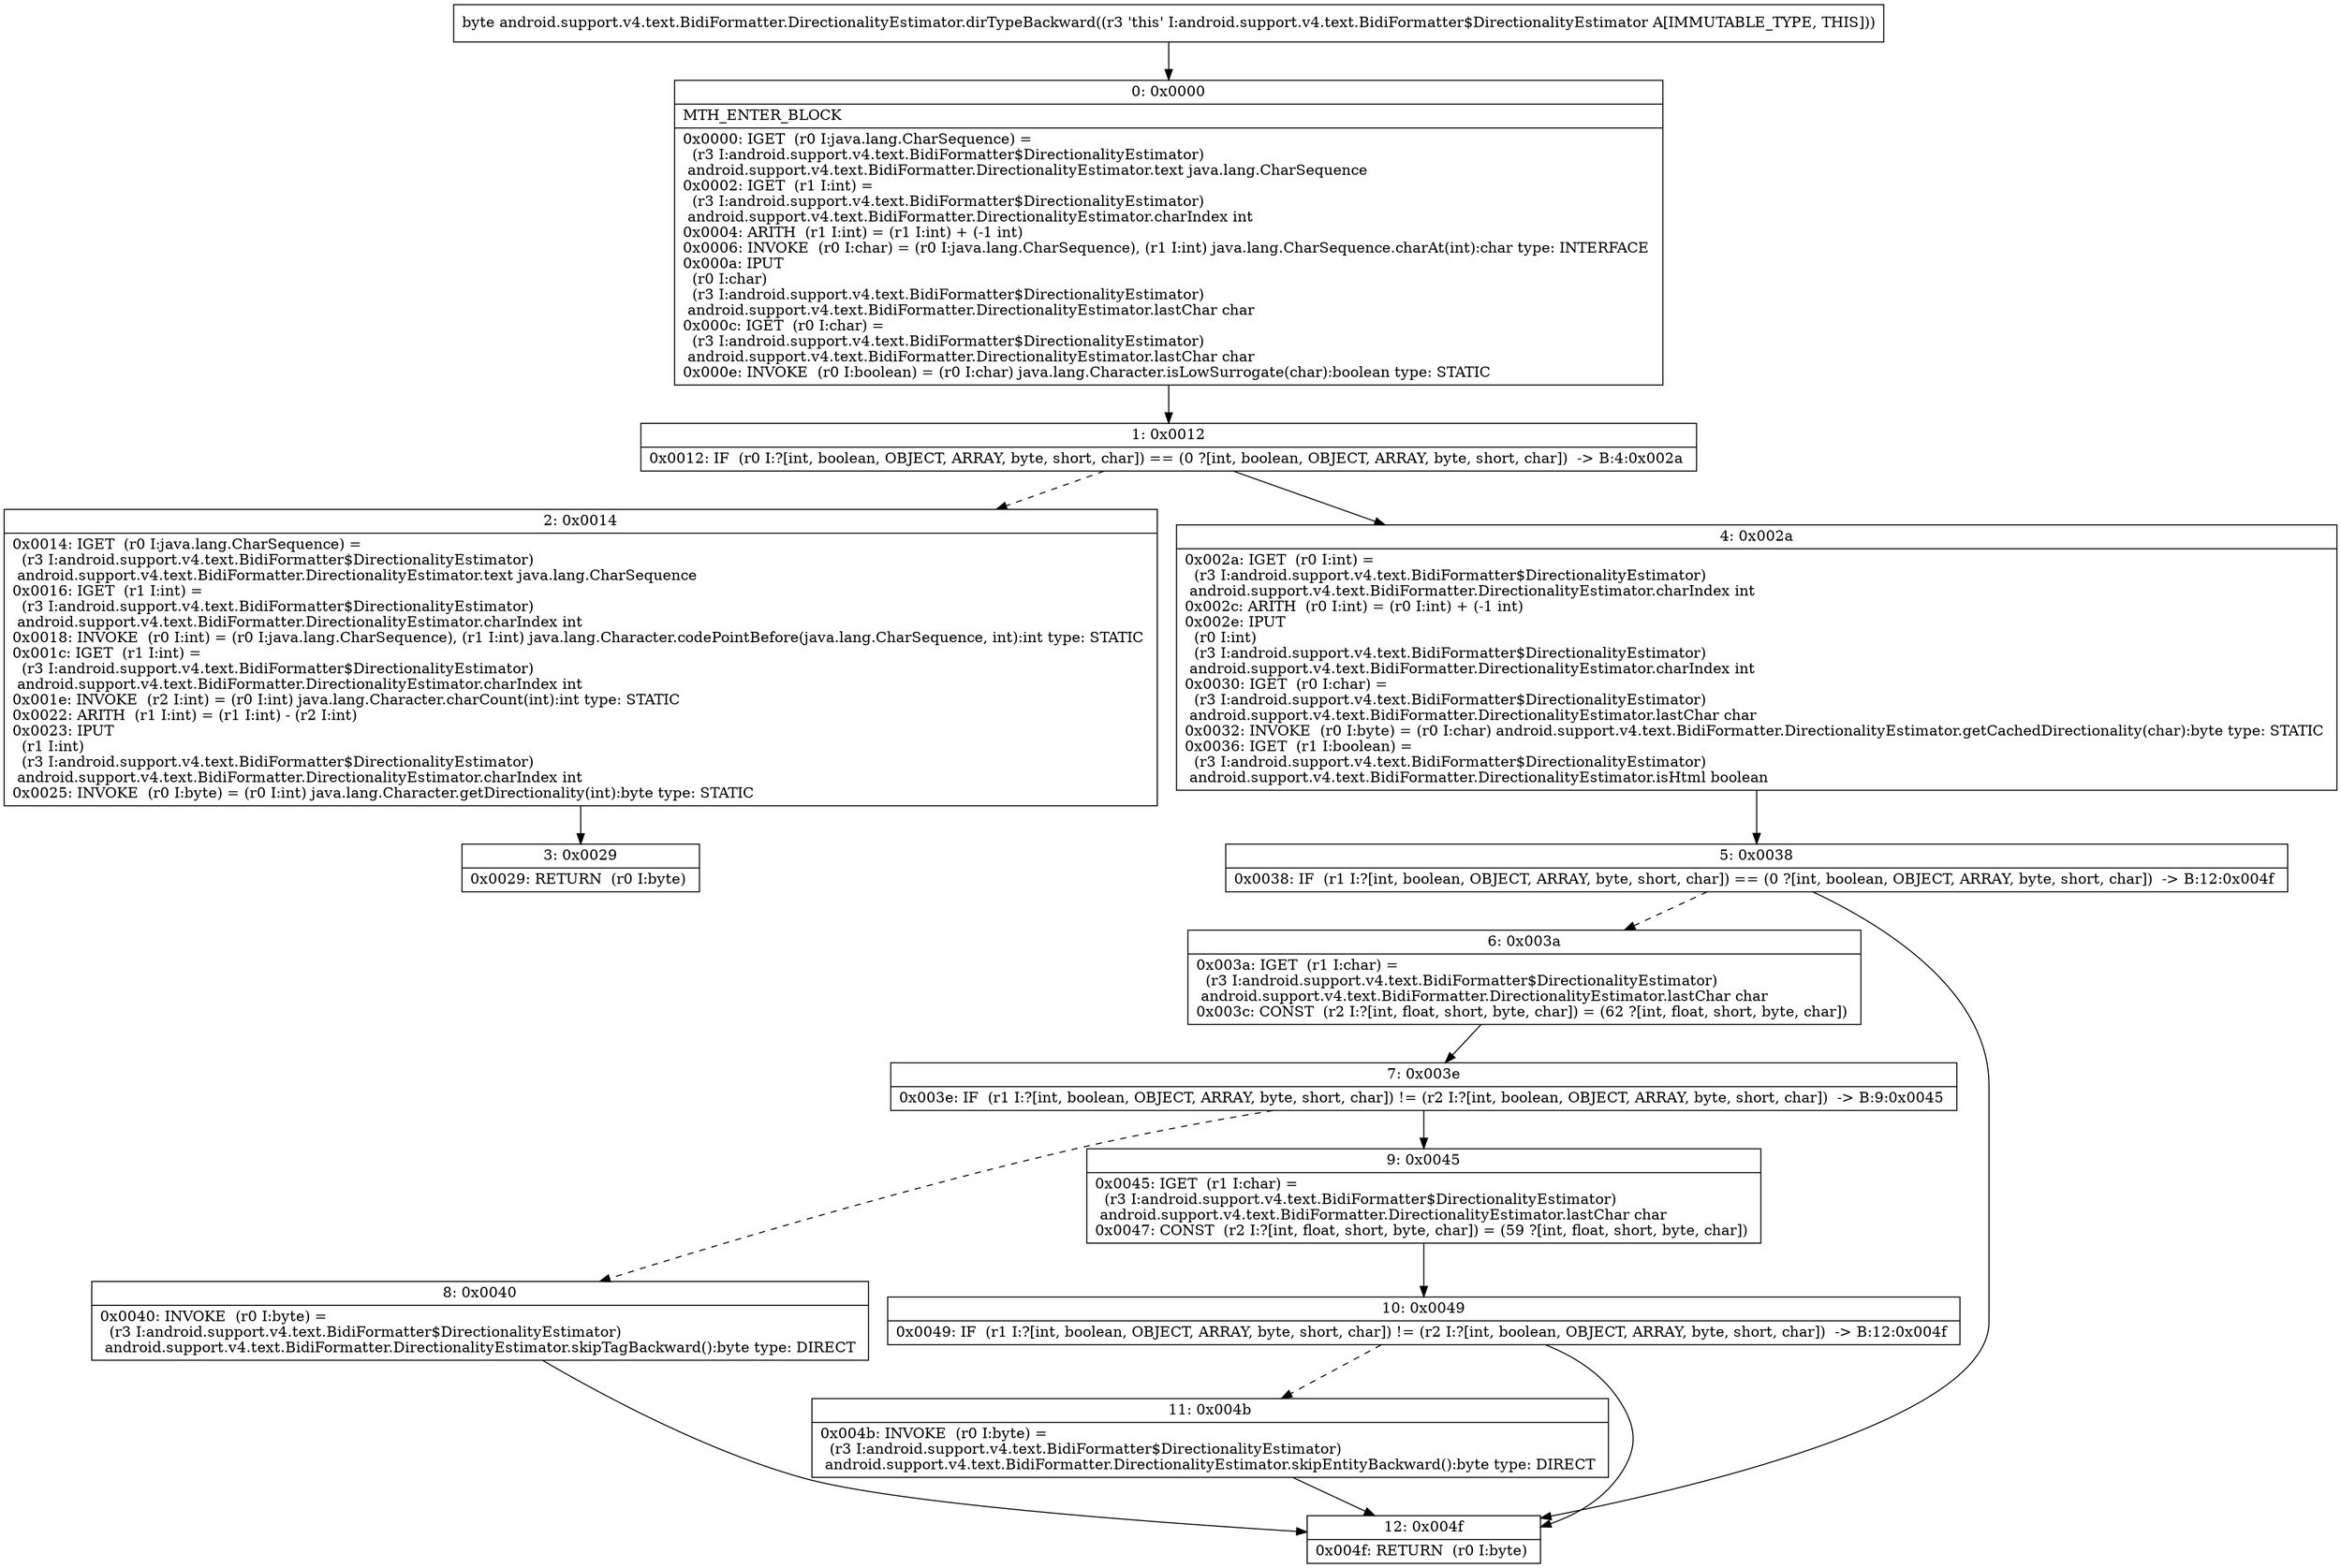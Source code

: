 digraph "CFG forandroid.support.v4.text.BidiFormatter.DirectionalityEstimator.dirTypeBackward()B" {
Node_0 [shape=record,label="{0\:\ 0x0000|MTH_ENTER_BLOCK\l|0x0000: IGET  (r0 I:java.lang.CharSequence) = \l  (r3 I:android.support.v4.text.BidiFormatter$DirectionalityEstimator)\l android.support.v4.text.BidiFormatter.DirectionalityEstimator.text java.lang.CharSequence \l0x0002: IGET  (r1 I:int) = \l  (r3 I:android.support.v4.text.BidiFormatter$DirectionalityEstimator)\l android.support.v4.text.BidiFormatter.DirectionalityEstimator.charIndex int \l0x0004: ARITH  (r1 I:int) = (r1 I:int) + (\-1 int) \l0x0006: INVOKE  (r0 I:char) = (r0 I:java.lang.CharSequence), (r1 I:int) java.lang.CharSequence.charAt(int):char type: INTERFACE \l0x000a: IPUT  \l  (r0 I:char)\l  (r3 I:android.support.v4.text.BidiFormatter$DirectionalityEstimator)\l android.support.v4.text.BidiFormatter.DirectionalityEstimator.lastChar char \l0x000c: IGET  (r0 I:char) = \l  (r3 I:android.support.v4.text.BidiFormatter$DirectionalityEstimator)\l android.support.v4.text.BidiFormatter.DirectionalityEstimator.lastChar char \l0x000e: INVOKE  (r0 I:boolean) = (r0 I:char) java.lang.Character.isLowSurrogate(char):boolean type: STATIC \l}"];
Node_1 [shape=record,label="{1\:\ 0x0012|0x0012: IF  (r0 I:?[int, boolean, OBJECT, ARRAY, byte, short, char]) == (0 ?[int, boolean, OBJECT, ARRAY, byte, short, char])  \-\> B:4:0x002a \l}"];
Node_2 [shape=record,label="{2\:\ 0x0014|0x0014: IGET  (r0 I:java.lang.CharSequence) = \l  (r3 I:android.support.v4.text.BidiFormatter$DirectionalityEstimator)\l android.support.v4.text.BidiFormatter.DirectionalityEstimator.text java.lang.CharSequence \l0x0016: IGET  (r1 I:int) = \l  (r3 I:android.support.v4.text.BidiFormatter$DirectionalityEstimator)\l android.support.v4.text.BidiFormatter.DirectionalityEstimator.charIndex int \l0x0018: INVOKE  (r0 I:int) = (r0 I:java.lang.CharSequence), (r1 I:int) java.lang.Character.codePointBefore(java.lang.CharSequence, int):int type: STATIC \l0x001c: IGET  (r1 I:int) = \l  (r3 I:android.support.v4.text.BidiFormatter$DirectionalityEstimator)\l android.support.v4.text.BidiFormatter.DirectionalityEstimator.charIndex int \l0x001e: INVOKE  (r2 I:int) = (r0 I:int) java.lang.Character.charCount(int):int type: STATIC \l0x0022: ARITH  (r1 I:int) = (r1 I:int) \- (r2 I:int) \l0x0023: IPUT  \l  (r1 I:int)\l  (r3 I:android.support.v4.text.BidiFormatter$DirectionalityEstimator)\l android.support.v4.text.BidiFormatter.DirectionalityEstimator.charIndex int \l0x0025: INVOKE  (r0 I:byte) = (r0 I:int) java.lang.Character.getDirectionality(int):byte type: STATIC \l}"];
Node_3 [shape=record,label="{3\:\ 0x0029|0x0029: RETURN  (r0 I:byte) \l}"];
Node_4 [shape=record,label="{4\:\ 0x002a|0x002a: IGET  (r0 I:int) = \l  (r3 I:android.support.v4.text.BidiFormatter$DirectionalityEstimator)\l android.support.v4.text.BidiFormatter.DirectionalityEstimator.charIndex int \l0x002c: ARITH  (r0 I:int) = (r0 I:int) + (\-1 int) \l0x002e: IPUT  \l  (r0 I:int)\l  (r3 I:android.support.v4.text.BidiFormatter$DirectionalityEstimator)\l android.support.v4.text.BidiFormatter.DirectionalityEstimator.charIndex int \l0x0030: IGET  (r0 I:char) = \l  (r3 I:android.support.v4.text.BidiFormatter$DirectionalityEstimator)\l android.support.v4.text.BidiFormatter.DirectionalityEstimator.lastChar char \l0x0032: INVOKE  (r0 I:byte) = (r0 I:char) android.support.v4.text.BidiFormatter.DirectionalityEstimator.getCachedDirectionality(char):byte type: STATIC \l0x0036: IGET  (r1 I:boolean) = \l  (r3 I:android.support.v4.text.BidiFormatter$DirectionalityEstimator)\l android.support.v4.text.BidiFormatter.DirectionalityEstimator.isHtml boolean \l}"];
Node_5 [shape=record,label="{5\:\ 0x0038|0x0038: IF  (r1 I:?[int, boolean, OBJECT, ARRAY, byte, short, char]) == (0 ?[int, boolean, OBJECT, ARRAY, byte, short, char])  \-\> B:12:0x004f \l}"];
Node_6 [shape=record,label="{6\:\ 0x003a|0x003a: IGET  (r1 I:char) = \l  (r3 I:android.support.v4.text.BidiFormatter$DirectionalityEstimator)\l android.support.v4.text.BidiFormatter.DirectionalityEstimator.lastChar char \l0x003c: CONST  (r2 I:?[int, float, short, byte, char]) = (62 ?[int, float, short, byte, char]) \l}"];
Node_7 [shape=record,label="{7\:\ 0x003e|0x003e: IF  (r1 I:?[int, boolean, OBJECT, ARRAY, byte, short, char]) != (r2 I:?[int, boolean, OBJECT, ARRAY, byte, short, char])  \-\> B:9:0x0045 \l}"];
Node_8 [shape=record,label="{8\:\ 0x0040|0x0040: INVOKE  (r0 I:byte) = \l  (r3 I:android.support.v4.text.BidiFormatter$DirectionalityEstimator)\l android.support.v4.text.BidiFormatter.DirectionalityEstimator.skipTagBackward():byte type: DIRECT \l}"];
Node_9 [shape=record,label="{9\:\ 0x0045|0x0045: IGET  (r1 I:char) = \l  (r3 I:android.support.v4.text.BidiFormatter$DirectionalityEstimator)\l android.support.v4.text.BidiFormatter.DirectionalityEstimator.lastChar char \l0x0047: CONST  (r2 I:?[int, float, short, byte, char]) = (59 ?[int, float, short, byte, char]) \l}"];
Node_10 [shape=record,label="{10\:\ 0x0049|0x0049: IF  (r1 I:?[int, boolean, OBJECT, ARRAY, byte, short, char]) != (r2 I:?[int, boolean, OBJECT, ARRAY, byte, short, char])  \-\> B:12:0x004f \l}"];
Node_11 [shape=record,label="{11\:\ 0x004b|0x004b: INVOKE  (r0 I:byte) = \l  (r3 I:android.support.v4.text.BidiFormatter$DirectionalityEstimator)\l android.support.v4.text.BidiFormatter.DirectionalityEstimator.skipEntityBackward():byte type: DIRECT \l}"];
Node_12 [shape=record,label="{12\:\ 0x004f|0x004f: RETURN  (r0 I:byte) \l}"];
MethodNode[shape=record,label="{byte android.support.v4.text.BidiFormatter.DirectionalityEstimator.dirTypeBackward((r3 'this' I:android.support.v4.text.BidiFormatter$DirectionalityEstimator A[IMMUTABLE_TYPE, THIS])) }"];
MethodNode -> Node_0;
Node_0 -> Node_1;
Node_1 -> Node_2[style=dashed];
Node_1 -> Node_4;
Node_2 -> Node_3;
Node_4 -> Node_5;
Node_5 -> Node_6[style=dashed];
Node_5 -> Node_12;
Node_6 -> Node_7;
Node_7 -> Node_8[style=dashed];
Node_7 -> Node_9;
Node_8 -> Node_12;
Node_9 -> Node_10;
Node_10 -> Node_11[style=dashed];
Node_10 -> Node_12;
Node_11 -> Node_12;
}

